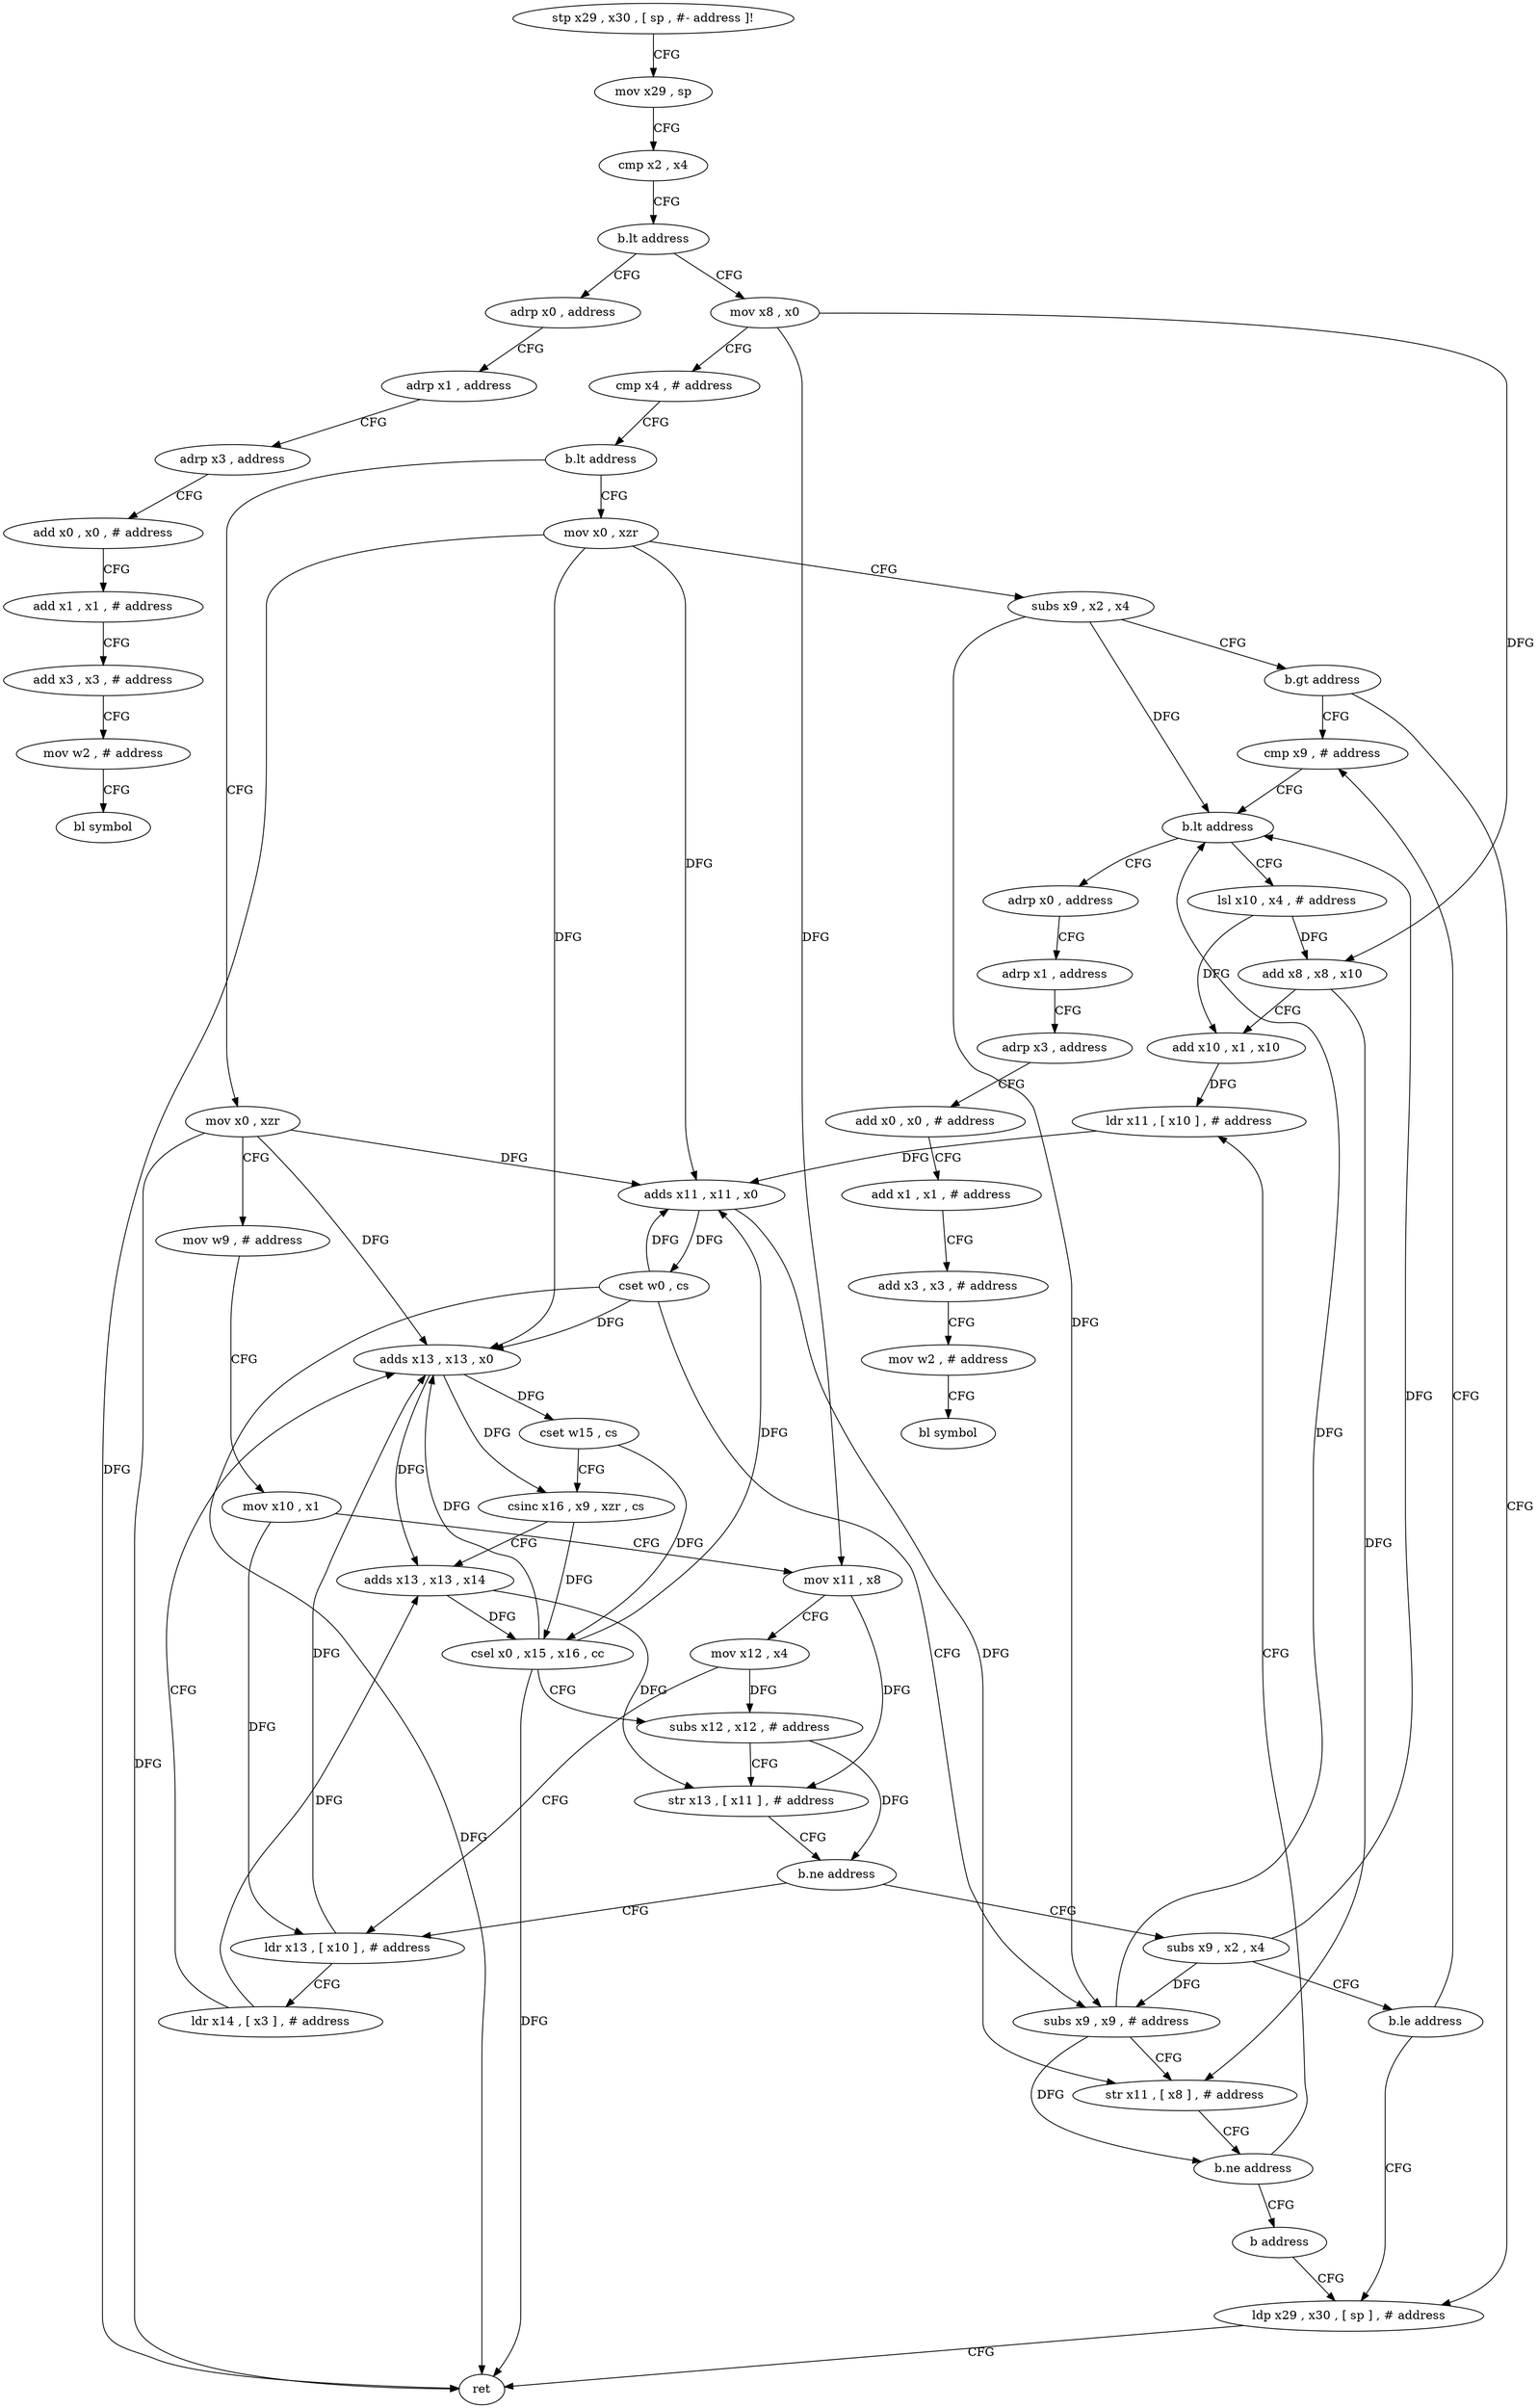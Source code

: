 digraph "func" {
"4220820" [label = "stp x29 , x30 , [ sp , #- address ]!" ]
"4220824" [label = "mov x29 , sp" ]
"4220828" [label = "cmp x2 , x4" ]
"4220832" [label = "b.lt address" ]
"4220984" [label = "adrp x0 , address" ]
"4220836" [label = "mov x8 , x0" ]
"4220988" [label = "adrp x1 , address" ]
"4220992" [label = "adrp x3 , address" ]
"4220996" [label = "add x0 , x0 , # address" ]
"4221000" [label = "add x1 , x1 , # address" ]
"4221004" [label = "add x3 , x3 , # address" ]
"4221008" [label = "mov w2 , # address" ]
"4221012" [label = "bl symbol" ]
"4220840" [label = "cmp x4 , # address" ]
"4220844" [label = "b.lt address" ]
"4220964" [label = "mov x0 , xzr" ]
"4220848" [label = "mov x0 , xzr" ]
"4220968" [label = "subs x9 , x2 , x4" ]
"4220972" [label = "b.gt address" ]
"4220916" [label = "cmp x9 , # address" ]
"4220976" [label = "ldp x29 , x30 , [ sp ] , # address" ]
"4220852" [label = "mov w9 , # address" ]
"4220856" [label = "mov x10 , x1" ]
"4220860" [label = "mov x11 , x8" ]
"4220864" [label = "mov x12 , x4" ]
"4220868" [label = "ldr x13 , [ x10 ] , # address" ]
"4220920" [label = "b.lt address" ]
"4221016" [label = "adrp x0 , address" ]
"4220924" [label = "lsl x10 , x4 , # address" ]
"4220980" [label = "ret" ]
"4220872" [label = "ldr x14 , [ x3 ] , # address" ]
"4220876" [label = "adds x13 , x13 , x0" ]
"4220880" [label = "cset w15 , cs" ]
"4220884" [label = "csinc x16 , x9 , xzr , cs" ]
"4220888" [label = "adds x13 , x13 , x14" ]
"4220892" [label = "csel x0 , x15 , x16 , cc" ]
"4220896" [label = "subs x12 , x12 , # address" ]
"4220900" [label = "str x13 , [ x11 ] , # address" ]
"4220904" [label = "b.ne address" ]
"4220908" [label = "subs x9 , x2 , x4" ]
"4220912" [label = "b.le address" ]
"4221020" [label = "adrp x1 , address" ]
"4221024" [label = "adrp x3 , address" ]
"4221028" [label = "add x0 , x0 , # address" ]
"4221032" [label = "add x1 , x1 , # address" ]
"4221036" [label = "add x3 , x3 , # address" ]
"4221040" [label = "mov w2 , # address" ]
"4221044" [label = "bl symbol" ]
"4220928" [label = "add x8 , x8 , x10" ]
"4220932" [label = "add x10 , x1 , x10" ]
"4220936" [label = "ldr x11 , [ x10 ] , # address" ]
"4220940" [label = "adds x11 , x11 , x0" ]
"4220944" [label = "cset w0 , cs" ]
"4220948" [label = "subs x9 , x9 , # address" ]
"4220952" [label = "str x11 , [ x8 ] , # address" ]
"4220956" [label = "b.ne address" ]
"4220960" [label = "b address" ]
"4220820" -> "4220824" [ label = "CFG" ]
"4220824" -> "4220828" [ label = "CFG" ]
"4220828" -> "4220832" [ label = "CFG" ]
"4220832" -> "4220984" [ label = "CFG" ]
"4220832" -> "4220836" [ label = "CFG" ]
"4220984" -> "4220988" [ label = "CFG" ]
"4220836" -> "4220840" [ label = "CFG" ]
"4220836" -> "4220860" [ label = "DFG" ]
"4220836" -> "4220928" [ label = "DFG" ]
"4220988" -> "4220992" [ label = "CFG" ]
"4220992" -> "4220996" [ label = "CFG" ]
"4220996" -> "4221000" [ label = "CFG" ]
"4221000" -> "4221004" [ label = "CFG" ]
"4221004" -> "4221008" [ label = "CFG" ]
"4221008" -> "4221012" [ label = "CFG" ]
"4220840" -> "4220844" [ label = "CFG" ]
"4220844" -> "4220964" [ label = "CFG" ]
"4220844" -> "4220848" [ label = "CFG" ]
"4220964" -> "4220968" [ label = "CFG" ]
"4220964" -> "4220980" [ label = "DFG" ]
"4220964" -> "4220876" [ label = "DFG" ]
"4220964" -> "4220940" [ label = "DFG" ]
"4220848" -> "4220852" [ label = "CFG" ]
"4220848" -> "4220980" [ label = "DFG" ]
"4220848" -> "4220876" [ label = "DFG" ]
"4220848" -> "4220940" [ label = "DFG" ]
"4220968" -> "4220972" [ label = "CFG" ]
"4220968" -> "4220920" [ label = "DFG" ]
"4220968" -> "4220948" [ label = "DFG" ]
"4220972" -> "4220916" [ label = "CFG" ]
"4220972" -> "4220976" [ label = "CFG" ]
"4220916" -> "4220920" [ label = "CFG" ]
"4220976" -> "4220980" [ label = "CFG" ]
"4220852" -> "4220856" [ label = "CFG" ]
"4220856" -> "4220860" [ label = "CFG" ]
"4220856" -> "4220868" [ label = "DFG" ]
"4220860" -> "4220864" [ label = "CFG" ]
"4220860" -> "4220900" [ label = "DFG" ]
"4220864" -> "4220868" [ label = "CFG" ]
"4220864" -> "4220896" [ label = "DFG" ]
"4220868" -> "4220872" [ label = "CFG" ]
"4220868" -> "4220876" [ label = "DFG" ]
"4220920" -> "4221016" [ label = "CFG" ]
"4220920" -> "4220924" [ label = "CFG" ]
"4221016" -> "4221020" [ label = "CFG" ]
"4220924" -> "4220928" [ label = "DFG" ]
"4220924" -> "4220932" [ label = "DFG" ]
"4220872" -> "4220876" [ label = "CFG" ]
"4220872" -> "4220888" [ label = "DFG" ]
"4220876" -> "4220880" [ label = "DFG" ]
"4220876" -> "4220888" [ label = "DFG" ]
"4220876" -> "4220884" [ label = "DFG" ]
"4220880" -> "4220884" [ label = "CFG" ]
"4220880" -> "4220892" [ label = "DFG" ]
"4220884" -> "4220888" [ label = "CFG" ]
"4220884" -> "4220892" [ label = "DFG" ]
"4220888" -> "4220892" [ label = "DFG" ]
"4220888" -> "4220900" [ label = "DFG" ]
"4220892" -> "4220896" [ label = "CFG" ]
"4220892" -> "4220876" [ label = "DFG" ]
"4220892" -> "4220940" [ label = "DFG" ]
"4220892" -> "4220980" [ label = "DFG" ]
"4220896" -> "4220900" [ label = "CFG" ]
"4220896" -> "4220904" [ label = "DFG" ]
"4220900" -> "4220904" [ label = "CFG" ]
"4220904" -> "4220868" [ label = "CFG" ]
"4220904" -> "4220908" [ label = "CFG" ]
"4220908" -> "4220912" [ label = "CFG" ]
"4220908" -> "4220920" [ label = "DFG" ]
"4220908" -> "4220948" [ label = "DFG" ]
"4220912" -> "4220976" [ label = "CFG" ]
"4220912" -> "4220916" [ label = "CFG" ]
"4221020" -> "4221024" [ label = "CFG" ]
"4221024" -> "4221028" [ label = "CFG" ]
"4221028" -> "4221032" [ label = "CFG" ]
"4221032" -> "4221036" [ label = "CFG" ]
"4221036" -> "4221040" [ label = "CFG" ]
"4221040" -> "4221044" [ label = "CFG" ]
"4220928" -> "4220932" [ label = "CFG" ]
"4220928" -> "4220952" [ label = "DFG" ]
"4220932" -> "4220936" [ label = "DFG" ]
"4220936" -> "4220940" [ label = "DFG" ]
"4220940" -> "4220944" [ label = "DFG" ]
"4220940" -> "4220952" [ label = "DFG" ]
"4220944" -> "4220948" [ label = "CFG" ]
"4220944" -> "4220876" [ label = "DFG" ]
"4220944" -> "4220940" [ label = "DFG" ]
"4220944" -> "4220980" [ label = "DFG" ]
"4220948" -> "4220952" [ label = "CFG" ]
"4220948" -> "4220920" [ label = "DFG" ]
"4220948" -> "4220956" [ label = "DFG" ]
"4220952" -> "4220956" [ label = "CFG" ]
"4220956" -> "4220936" [ label = "CFG" ]
"4220956" -> "4220960" [ label = "CFG" ]
"4220960" -> "4220976" [ label = "CFG" ]
}
